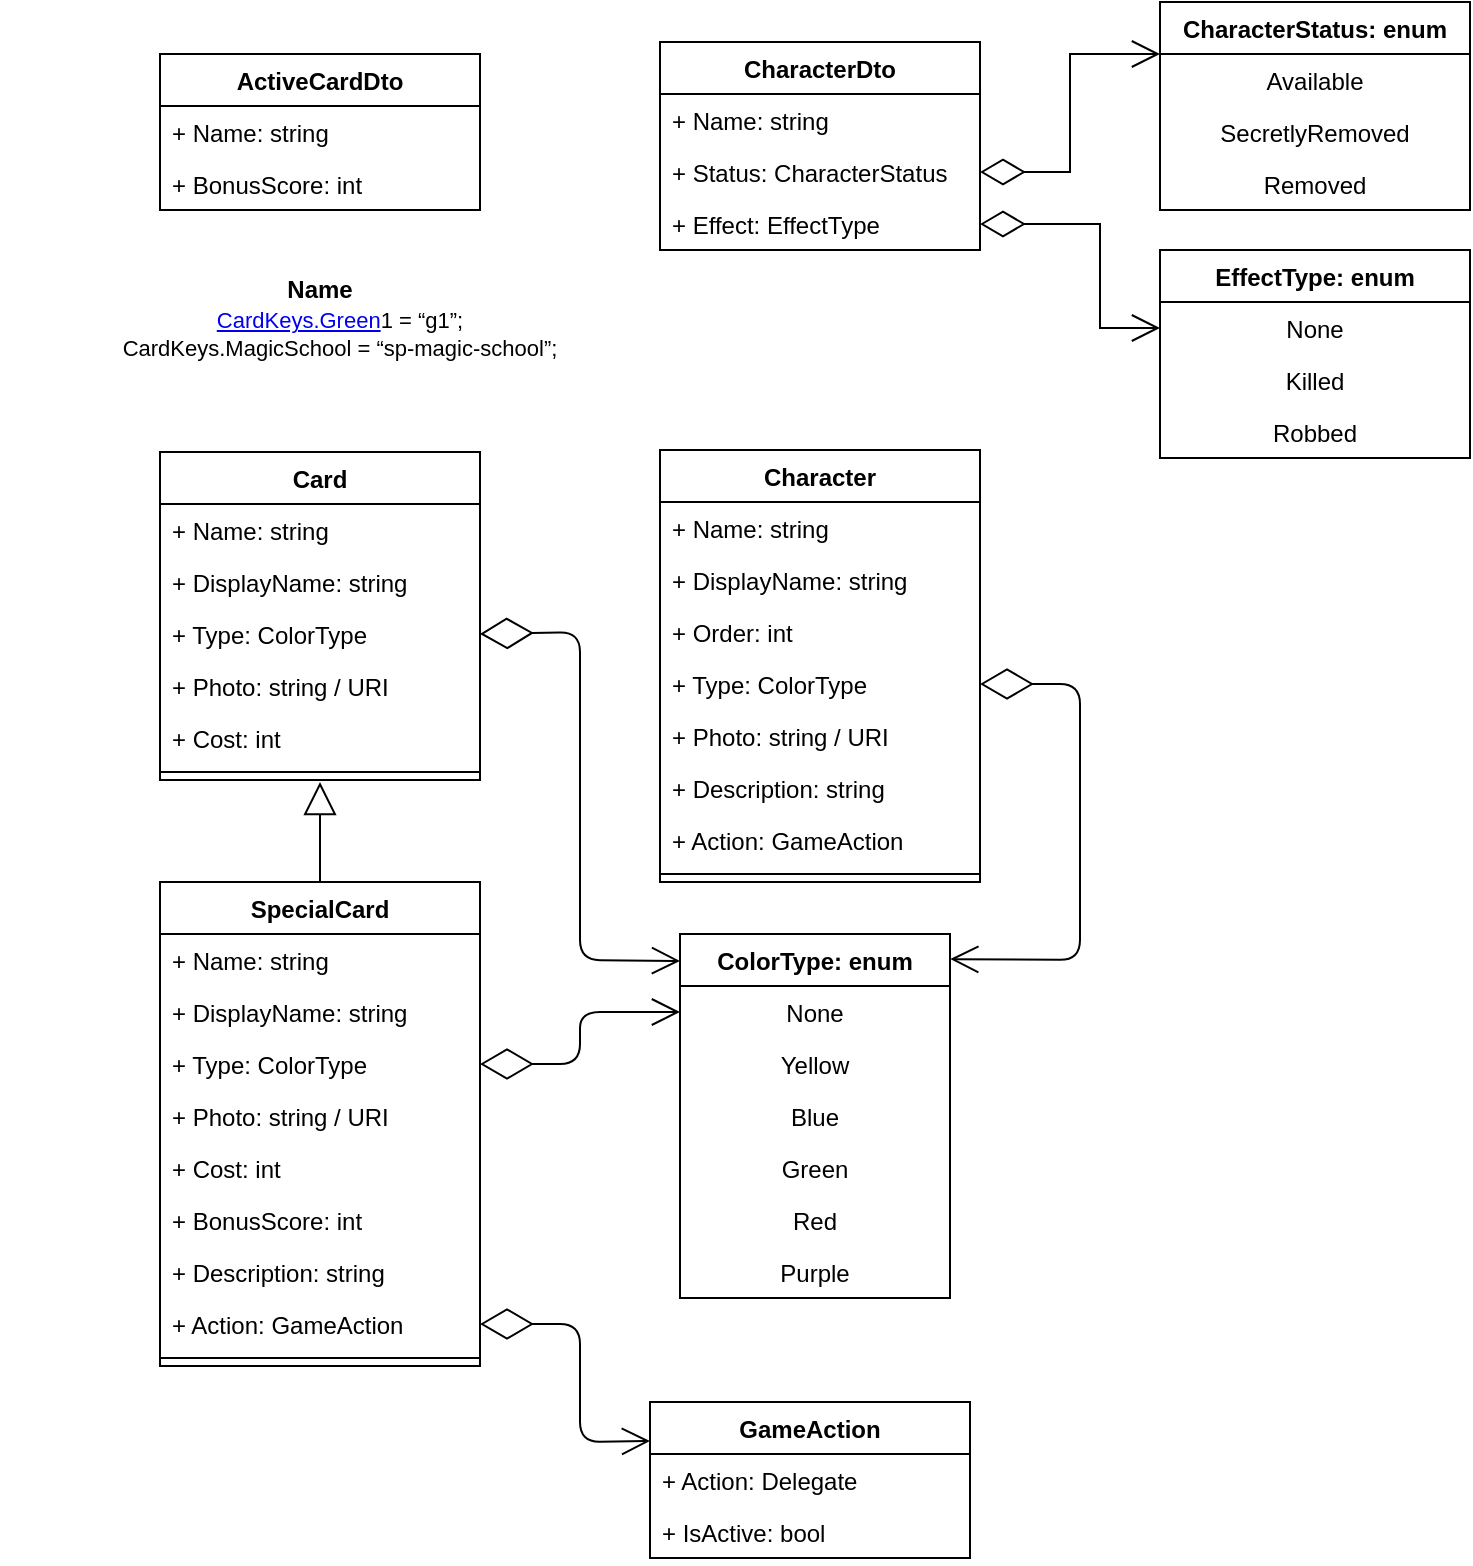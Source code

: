 <mxfile version="15.4.0" type="device"><diagram id="JpxD_rcKWp7z2PnDMBTp" name="Page-1"><mxGraphModel dx="1422" dy="822" grid="1" gridSize="10" guides="1" tooltips="1" connect="1" arrows="1" fold="1" page="1" pageScale="1" pageWidth="850" pageHeight="1100" math="0" shadow="0"><root><mxCell id="0"/><mxCell id="1" parent="0"/><mxCell id="D_Rorvny7IuKERs86Ul9-79" style="edgeStyle=none;curved=1;rounded=0;orthogonalLoop=1;jettySize=auto;html=1;exitX=0.5;exitY=0;exitDx=0;exitDy=0;fontSize=12;endArrow=block;startSize=14;endSize=14;sourcePerimeterSpacing=8;targetPerimeterSpacing=8;endFill=0;" parent="1" source="D_Rorvny7IuKERs86Ul9-70" edge="1"><mxGeometry relative="1" as="geometry"><mxPoint x="180" y="410" as="targetPoint"/></mxGeometry></mxCell><mxCell id="D_Rorvny7IuKERs86Ul9-70" value="SpecialCard" style="swimlane;fontStyle=1;align=center;verticalAlign=top;childLayout=stackLayout;horizontal=1;startSize=26;horizontalStack=0;resizeParent=1;resizeParentMax=0;resizeLast=0;collapsible=1;marginBottom=0;hachureGap=4;pointerEvents=0;" parent="1" vertex="1"><mxGeometry x="100" y="460" width="160" height="242" as="geometry"/></mxCell><mxCell id="qL04WNLX8uc5PbZ2iO6--4" value="+ Name: string" style="text;strokeColor=none;fillColor=none;align=left;verticalAlign=top;spacingLeft=4;spacingRight=4;overflow=hidden;rotatable=0;points=[[0,0.5],[1,0.5]];portConstraint=eastwest;" vertex="1" parent="D_Rorvny7IuKERs86Ul9-70"><mxGeometry y="26" width="160" height="26" as="geometry"/></mxCell><mxCell id="D_Rorvny7IuKERs86Ul9-71" value="+ DisplayName: string" style="text;strokeColor=none;fillColor=none;align=left;verticalAlign=top;spacingLeft=4;spacingRight=4;overflow=hidden;rotatable=0;points=[[0,0.5],[1,0.5]];portConstraint=eastwest;" parent="D_Rorvny7IuKERs86Ul9-70" vertex="1"><mxGeometry y="52" width="160" height="26" as="geometry"/></mxCell><mxCell id="D_Rorvny7IuKERs86Ul9-72" value="+ Type: ColorType" style="text;strokeColor=none;fillColor=none;align=left;verticalAlign=top;spacingLeft=4;spacingRight=4;overflow=hidden;rotatable=0;points=[[0,0.5],[1,0.5]];portConstraint=eastwest;" parent="D_Rorvny7IuKERs86Ul9-70" vertex="1"><mxGeometry y="78" width="160" height="26" as="geometry"/></mxCell><mxCell id="D_Rorvny7IuKERs86Ul9-73" value="+ Photo: string / URI" style="text;strokeColor=none;fillColor=none;align=left;verticalAlign=top;spacingLeft=4;spacingRight=4;overflow=hidden;rotatable=0;points=[[0,0.5],[1,0.5]];portConstraint=eastwest;" parent="D_Rorvny7IuKERs86Ul9-70" vertex="1"><mxGeometry y="104" width="160" height="26" as="geometry"/></mxCell><mxCell id="D_Rorvny7IuKERs86Ul9-74" value="+ Cost: int" style="text;strokeColor=none;fillColor=none;align=left;verticalAlign=top;spacingLeft=4;spacingRight=4;overflow=hidden;rotatable=0;points=[[0,0.5],[1,0.5]];portConstraint=eastwest;" parent="D_Rorvny7IuKERs86Ul9-70" vertex="1"><mxGeometry y="130" width="160" height="26" as="geometry"/></mxCell><mxCell id="D_Rorvny7IuKERs86Ul9-77" value="+ BonusScore: int" style="text;strokeColor=none;fillColor=none;align=left;verticalAlign=top;spacingLeft=4;spacingRight=4;overflow=hidden;rotatable=0;points=[[0,0.5],[1,0.5]];portConstraint=eastwest;" parent="D_Rorvny7IuKERs86Ul9-70" vertex="1"><mxGeometry y="156" width="160" height="26" as="geometry"/></mxCell><mxCell id="D_Rorvny7IuKERs86Ul9-78" value="+ Description: string" style="text;strokeColor=none;fillColor=none;align=left;verticalAlign=top;spacingLeft=4;spacingRight=4;overflow=hidden;rotatable=0;points=[[0,0.5],[1,0.5]];portConstraint=eastwest;" parent="D_Rorvny7IuKERs86Ul9-70" vertex="1"><mxGeometry y="182" width="160" height="26" as="geometry"/></mxCell><mxCell id="D_Rorvny7IuKERs86Ul9-76" value="+ Action: GameAction" style="text;strokeColor=none;fillColor=none;align=left;verticalAlign=top;spacingLeft=4;spacingRight=4;overflow=hidden;rotatable=0;points=[[0,0.5],[1,0.5]];portConstraint=eastwest;" parent="D_Rorvny7IuKERs86Ul9-70" vertex="1"><mxGeometry y="208" width="160" height="26" as="geometry"/></mxCell><mxCell id="D_Rorvny7IuKERs86Ul9-114" value="" style="line;strokeWidth=1;fillColor=none;align=left;verticalAlign=middle;spacingTop=-1;spacingLeft=3;spacingRight=3;rotatable=0;labelPosition=right;points=[];portConstraint=eastwest;hachureGap=4;pointerEvents=0;labelBackgroundColor=none;fontSize=12;html=0;" parent="D_Rorvny7IuKERs86Ul9-70" vertex="1"><mxGeometry y="234" width="160" height="8" as="geometry"/></mxCell><mxCell id="D_Rorvny7IuKERs86Ul9-80" value="Character" style="swimlane;fontStyle=1;align=center;verticalAlign=top;childLayout=stackLayout;horizontal=1;startSize=26;horizontalStack=0;resizeParent=1;resizeParentMax=0;resizeLast=0;collapsible=1;marginBottom=0;hachureGap=4;pointerEvents=0;" parent="1" vertex="1"><mxGeometry x="350" y="244" width="160" height="216" as="geometry"/></mxCell><mxCell id="qL04WNLX8uc5PbZ2iO6--2" value="+ Name: string" style="text;strokeColor=none;fillColor=none;align=left;verticalAlign=top;spacingLeft=4;spacingRight=4;overflow=hidden;rotatable=0;points=[[0,0.5],[1,0.5]];portConstraint=eastwest;" vertex="1" parent="D_Rorvny7IuKERs86Ul9-80"><mxGeometry y="26" width="160" height="26" as="geometry"/></mxCell><mxCell id="D_Rorvny7IuKERs86Ul9-81" value="+ DisplayName: string" style="text;strokeColor=none;fillColor=none;align=left;verticalAlign=top;spacingLeft=4;spacingRight=4;overflow=hidden;rotatable=0;points=[[0,0.5],[1,0.5]];portConstraint=eastwest;" parent="D_Rorvny7IuKERs86Ul9-80" vertex="1"><mxGeometry y="52" width="160" height="26" as="geometry"/></mxCell><mxCell id="D_Rorvny7IuKERs86Ul9-84" value="+ Order: int" style="text;strokeColor=none;fillColor=none;align=left;verticalAlign=top;spacingLeft=4;spacingRight=4;overflow=hidden;rotatable=0;points=[[0,0.5],[1,0.5]];portConstraint=eastwest;" parent="D_Rorvny7IuKERs86Ul9-80" vertex="1"><mxGeometry y="78" width="160" height="26" as="geometry"/></mxCell><mxCell id="D_Rorvny7IuKERs86Ul9-82" value="+ Type: ColorType" style="text;strokeColor=none;fillColor=none;align=left;verticalAlign=top;spacingLeft=4;spacingRight=4;overflow=hidden;rotatable=0;points=[[0,0.5],[1,0.5]];portConstraint=eastwest;" parent="D_Rorvny7IuKERs86Ul9-80" vertex="1"><mxGeometry y="104" width="160" height="26" as="geometry"/></mxCell><mxCell id="D_Rorvny7IuKERs86Ul9-83" value="+ Photo: string / URI" style="text;strokeColor=none;fillColor=none;align=left;verticalAlign=top;spacingLeft=4;spacingRight=4;overflow=hidden;rotatable=0;points=[[0,0.5],[1,0.5]];portConstraint=eastwest;" parent="D_Rorvny7IuKERs86Ul9-80" vertex="1"><mxGeometry y="130" width="160" height="26" as="geometry"/></mxCell><mxCell id="D_Rorvny7IuKERs86Ul9-86" value="+ Description: string" style="text;strokeColor=none;fillColor=none;align=left;verticalAlign=top;spacingLeft=4;spacingRight=4;overflow=hidden;rotatable=0;points=[[0,0.5],[1,0.5]];portConstraint=eastwest;" parent="D_Rorvny7IuKERs86Ul9-80" vertex="1"><mxGeometry y="156" width="160" height="26" as="geometry"/></mxCell><mxCell id="D_Rorvny7IuKERs86Ul9-94" value="+ Action: GameAction" style="text;strokeColor=none;fillColor=none;align=left;verticalAlign=top;spacingLeft=4;spacingRight=4;overflow=hidden;rotatable=0;points=[[0,0.5],[1,0.5]];portConstraint=eastwest;" parent="D_Rorvny7IuKERs86Ul9-80" vertex="1"><mxGeometry y="182" width="160" height="26" as="geometry"/></mxCell><mxCell id="D_Rorvny7IuKERs86Ul9-112" value="" style="line;strokeWidth=1;fillColor=none;align=left;verticalAlign=middle;spacingTop=-1;spacingLeft=3;spacingRight=3;rotatable=0;labelPosition=right;points=[];portConstraint=eastwest;hachureGap=4;pointerEvents=0;labelBackgroundColor=none;fontSize=12;html=0;" parent="D_Rorvny7IuKERs86Ul9-80" vertex="1"><mxGeometry y="208" width="160" height="8" as="geometry"/></mxCell><mxCell id="D_Rorvny7IuKERs86Ul9-99" value="ColorType: enum" style="swimlane;fontStyle=1;align=center;verticalAlign=top;childLayout=stackLayout;horizontal=1;startSize=26;horizontalStack=0;resizeParent=1;resizeParentMax=0;resizeLast=0;collapsible=1;marginBottom=0;hachureGap=4;pointerEvents=0;labelBackgroundColor=none;fontSize=12;fillColor=none;html=0;" parent="1" vertex="1"><mxGeometry x="360" y="486" width="135" height="182" as="geometry"/></mxCell><mxCell id="D_Rorvny7IuKERs86Ul9-103" value="None" style="text;strokeColor=none;fillColor=none;align=center;verticalAlign=top;spacingLeft=4;spacingRight=4;overflow=hidden;rotatable=0;points=[[0,0.5],[1,0.5]];portConstraint=eastwest;hachureGap=4;pointerEvents=0;labelBackgroundColor=none;fontSize=12;html=0;" parent="D_Rorvny7IuKERs86Ul9-99" vertex="1"><mxGeometry y="26" width="135" height="26" as="geometry"/></mxCell><mxCell id="D_Rorvny7IuKERs86Ul9-104" value="Yellow" style="text;strokeColor=none;fillColor=none;align=center;verticalAlign=top;spacingLeft=4;spacingRight=4;overflow=hidden;rotatable=0;points=[[0,0.5],[1,0.5]];portConstraint=eastwest;hachureGap=4;pointerEvents=0;labelBackgroundColor=none;fontSize=12;html=0;" parent="D_Rorvny7IuKERs86Ul9-99" vertex="1"><mxGeometry y="52" width="135" height="26" as="geometry"/></mxCell><mxCell id="D_Rorvny7IuKERs86Ul9-105" value="Blue" style="text;strokeColor=none;fillColor=none;align=center;verticalAlign=top;spacingLeft=4;spacingRight=4;overflow=hidden;rotatable=0;points=[[0,0.5],[1,0.5]];portConstraint=eastwest;hachureGap=4;pointerEvents=0;labelBackgroundColor=none;fontSize=12;html=0;" parent="D_Rorvny7IuKERs86Ul9-99" vertex="1"><mxGeometry y="78" width="135" height="26" as="geometry"/></mxCell><mxCell id="D_Rorvny7IuKERs86Ul9-106" value="Green" style="text;strokeColor=none;fillColor=none;align=center;verticalAlign=top;spacingLeft=4;spacingRight=4;overflow=hidden;rotatable=0;points=[[0,0.5],[1,0.5]];portConstraint=eastwest;hachureGap=4;pointerEvents=0;labelBackgroundColor=none;fontSize=12;html=0;" parent="D_Rorvny7IuKERs86Ul9-99" vertex="1"><mxGeometry y="104" width="135" height="26" as="geometry"/></mxCell><mxCell id="D_Rorvny7IuKERs86Ul9-107" value="Red" style="text;strokeColor=none;fillColor=none;align=center;verticalAlign=top;spacingLeft=4;spacingRight=4;overflow=hidden;rotatable=0;points=[[0,0.5],[1,0.5]];portConstraint=eastwest;hachureGap=4;pointerEvents=0;labelBackgroundColor=none;fontSize=12;html=0;" parent="D_Rorvny7IuKERs86Ul9-99" vertex="1"><mxGeometry y="130" width="135" height="26" as="geometry"/></mxCell><mxCell id="D_Rorvny7IuKERs86Ul9-108" value="Purple" style="text;strokeColor=none;fillColor=none;align=center;verticalAlign=top;spacingLeft=4;spacingRight=4;overflow=hidden;rotatable=0;points=[[0,0.5],[1,0.5]];portConstraint=eastwest;hachureGap=4;pointerEvents=0;labelBackgroundColor=none;fontSize=12;html=0;" parent="D_Rorvny7IuKERs86Ul9-99" vertex="1"><mxGeometry y="156" width="135" height="26" as="geometry"/></mxCell><mxCell id="D_Rorvny7IuKERs86Ul9-109" value="" style="endArrow=open;endFill=0;endSize=12;html=1;sourcePerimeterSpacing=8;targetPerimeterSpacing=8;fontSize=12;exitX=1;exitY=0.5;exitDx=0;exitDy=0;entryX=0;entryY=0.074;entryDx=0;entryDy=0;entryPerimeter=0;startArrow=diamondThin;startFill=0;startSize=24;" parent="1" source="D_Rorvny7IuKERs86Ul9-66" target="D_Rorvny7IuKERs86Ul9-99" edge="1"><mxGeometry width="160" relative="1" as="geometry"><mxPoint x="340" y="510" as="sourcePoint"/><mxPoint x="500" y="510" as="targetPoint"/><Array as="points"><mxPoint x="310" y="335"/><mxPoint x="310" y="499"/></Array></mxGeometry></mxCell><mxCell id="D_Rorvny7IuKERs86Ul9-110" value="" style="endArrow=open;endFill=0;endSize=12;html=1;sourcePerimeterSpacing=8;targetPerimeterSpacing=8;fontSize=12;exitX=1;exitY=0.5;exitDx=0;exitDy=0;entryX=0;entryY=0.5;entryDx=0;entryDy=0;startArrow=diamondThin;startFill=0;startSize=24;" parent="1" source="D_Rorvny7IuKERs86Ul9-72" target="D_Rorvny7IuKERs86Ul9-103" edge="1"><mxGeometry width="160" relative="1" as="geometry"><mxPoint x="270" y="355" as="sourcePoint"/><mxPoint x="370" y="509.468" as="targetPoint"/><Array as="points"><mxPoint x="310" y="551"/><mxPoint x="310" y="525"/></Array></mxGeometry></mxCell><mxCell id="D_Rorvny7IuKERs86Ul9-111" value="" style="endArrow=open;endFill=0;endSize=12;html=1;sourcePerimeterSpacing=8;targetPerimeterSpacing=8;fontSize=12;exitX=1;exitY=0.5;exitDx=0;exitDy=0;entryX=1.001;entryY=0.069;entryDx=0;entryDy=0;startArrow=diamondThin;startFill=0;startSize=24;entryPerimeter=0;" parent="1" source="D_Rorvny7IuKERs86Ul9-82" target="D_Rorvny7IuKERs86Ul9-99" edge="1"><mxGeometry width="160" relative="1" as="geometry"><mxPoint x="270" y="535" as="sourcePoint"/><mxPoint x="370" y="535" as="targetPoint"/><Array as="points"><mxPoint x="560" y="361"/><mxPoint x="560" y="499"/></Array></mxGeometry></mxCell><mxCell id="D_Rorvny7IuKERs86Ul9-20" value="Card" style="swimlane;fontStyle=1;align=center;verticalAlign=top;childLayout=stackLayout;horizontal=1;startSize=26;horizontalStack=0;resizeParent=1;resizeParentMax=0;resizeLast=0;collapsible=1;marginBottom=0;hachureGap=4;pointerEvents=0;" parent="1" vertex="1"><mxGeometry x="100" y="245" width="160" height="164" as="geometry"/></mxCell><mxCell id="qL04WNLX8uc5PbZ2iO6--1" value="+ Name: string" style="text;strokeColor=none;fillColor=none;align=left;verticalAlign=top;spacingLeft=4;spacingRight=4;overflow=hidden;rotatable=0;points=[[0,0.5],[1,0.5]];portConstraint=eastwest;" vertex="1" parent="D_Rorvny7IuKERs86Ul9-20"><mxGeometry y="26" width="160" height="26" as="geometry"/></mxCell><mxCell id="D_Rorvny7IuKERs86Ul9-21" value="+ DisplayName: string" style="text;strokeColor=none;fillColor=none;align=left;verticalAlign=top;spacingLeft=4;spacingRight=4;overflow=hidden;rotatable=0;points=[[0,0.5],[1,0.5]];portConstraint=eastwest;" parent="D_Rorvny7IuKERs86Ul9-20" vertex="1"><mxGeometry y="52" width="160" height="26" as="geometry"/></mxCell><mxCell id="D_Rorvny7IuKERs86Ul9-66" value="+ Type: ColorType" style="text;strokeColor=none;fillColor=none;align=left;verticalAlign=top;spacingLeft=4;spacingRight=4;overflow=hidden;rotatable=0;points=[[0,0.5],[1,0.5]];portConstraint=eastwest;" parent="D_Rorvny7IuKERs86Ul9-20" vertex="1"><mxGeometry y="78" width="160" height="26" as="geometry"/></mxCell><mxCell id="D_Rorvny7IuKERs86Ul9-67" value="+ Photo: string / URI" style="text;strokeColor=none;fillColor=none;align=left;verticalAlign=top;spacingLeft=4;spacingRight=4;overflow=hidden;rotatable=0;points=[[0,0.5],[1,0.5]];portConstraint=eastwest;" parent="D_Rorvny7IuKERs86Ul9-20" vertex="1"><mxGeometry y="104" width="160" height="26" as="geometry"/></mxCell><mxCell id="D_Rorvny7IuKERs86Ul9-68" value="+ Cost: int" style="text;strokeColor=none;fillColor=none;align=left;verticalAlign=top;spacingLeft=4;spacingRight=4;overflow=hidden;rotatable=0;points=[[0,0.5],[1,0.5]];portConstraint=eastwest;" parent="D_Rorvny7IuKERs86Ul9-20" vertex="1"><mxGeometry y="130" width="160" height="26" as="geometry"/></mxCell><mxCell id="D_Rorvny7IuKERs86Ul9-113" value="" style="line;strokeWidth=1;fillColor=none;align=left;verticalAlign=middle;spacingTop=-1;spacingLeft=3;spacingRight=3;rotatable=0;labelPosition=right;points=[];portConstraint=eastwest;hachureGap=4;pointerEvents=0;labelBackgroundColor=none;fontSize=12;html=0;" parent="D_Rorvny7IuKERs86Ul9-20" vertex="1"><mxGeometry y="156" width="160" height="8" as="geometry"/></mxCell><mxCell id="D_Rorvny7IuKERs86Ul9-19" value="&#10;&#10;&lt;a class=&quot;anchor-url&quot; href=&quot;https://cardkeys.green/&quot; target=&quot;_blank&quot; style=&quot;box-sizing: inherit ; text-decoration: underline ; font-size: 11px ; font-style: normal ; font-weight: 400 ; letter-spacing: normal ; text-indent: 0px ; text-transform: none ; word-spacing: 0px&quot;&gt;CardKeys.Green&lt;/a&gt;&lt;span style=&quot;font-size: 11px ; font-style: normal ; font-weight: 400 ; letter-spacing: normal ; text-indent: 0px ; text-transform: none ; word-spacing: 0px ; display: inline ; float: none&quot;&gt;1 = “g1”;&#10;CardKeys.MagicSchool = “sp-magic-school”;&lt;/span&gt;&#10;&#10;" style="text;html=1;strokeColor=none;fillColor=none;align=center;verticalAlign=middle;whiteSpace=wrap;rounded=0;hachureGap=4;pointerEvents=0;fontSize=11;fontColor=#000000;labelBackgroundColor=none;" parent="1" vertex="1"><mxGeometry x="20" y="176" width="340" height="20" as="geometry"/></mxCell><mxCell id="D_Rorvny7IuKERs86Ul9-2" value="Name" style="text;strokeColor=none;fillColor=none;align=center;verticalAlign=top;spacingLeft=4;spacingRight=4;overflow=hidden;rotatable=0;points=[[0,0.5],[1,0.5]];portConstraint=eastwest;fontStyle=1" parent="1" vertex="1"><mxGeometry x="110" y="150" width="140" height="26" as="geometry"/></mxCell><mxCell id="qL04WNLX8uc5PbZ2iO6--6" value="GameAction" style="swimlane;fontStyle=1;align=center;verticalAlign=top;childLayout=stackLayout;horizontal=1;startSize=26;horizontalStack=0;resizeParent=1;resizeParentMax=0;resizeLast=0;collapsible=1;marginBottom=0;" vertex="1" parent="1"><mxGeometry x="345" y="720" width="160" height="78" as="geometry"/></mxCell><mxCell id="qL04WNLX8uc5PbZ2iO6--7" value="+ Action: Delegate" style="text;strokeColor=none;fillColor=none;align=left;verticalAlign=top;spacingLeft=4;spacingRight=4;overflow=hidden;rotatable=0;points=[[0,0.5],[1,0.5]];portConstraint=eastwest;" vertex="1" parent="qL04WNLX8uc5PbZ2iO6--6"><mxGeometry y="26" width="160" height="26" as="geometry"/></mxCell><mxCell id="qL04WNLX8uc5PbZ2iO6--10" value="+ IsActive: bool" style="text;strokeColor=none;fillColor=none;align=left;verticalAlign=top;spacingLeft=4;spacingRight=4;overflow=hidden;rotatable=0;points=[[0,0.5],[1,0.5]];portConstraint=eastwest;" vertex="1" parent="qL04WNLX8uc5PbZ2iO6--6"><mxGeometry y="52" width="160" height="26" as="geometry"/></mxCell><mxCell id="qL04WNLX8uc5PbZ2iO6--11" value="" style="endArrow=open;endFill=0;endSize=12;html=1;sourcePerimeterSpacing=8;targetPerimeterSpacing=8;fontSize=12;exitX=1;exitY=0.5;exitDx=0;exitDy=0;entryX=0;entryY=0.25;entryDx=0;entryDy=0;startArrow=diamondThin;startFill=0;startSize=24;" edge="1" parent="1" source="D_Rorvny7IuKERs86Ul9-76" target="qL04WNLX8uc5PbZ2iO6--6"><mxGeometry width="160" relative="1" as="geometry"><mxPoint x="260" y="676" as="sourcePoint"/><mxPoint x="360" y="650.0" as="targetPoint"/><Array as="points"><mxPoint x="310" y="681"/><mxPoint x="310" y="740"/></Array></mxGeometry></mxCell><mxCell id="qL04WNLX8uc5PbZ2iO6--12" value="ActiveCardDto" style="swimlane;fontStyle=1;align=center;verticalAlign=top;childLayout=stackLayout;horizontal=1;startSize=26;horizontalStack=0;resizeParent=1;resizeParentMax=0;resizeLast=0;collapsible=1;marginBottom=0;" vertex="1" parent="1"><mxGeometry x="100" y="46" width="160" height="78" as="geometry"/></mxCell><mxCell id="qL04WNLX8uc5PbZ2iO6--13" value="+ Name: string" style="text;strokeColor=none;fillColor=none;align=left;verticalAlign=top;spacingLeft=4;spacingRight=4;overflow=hidden;rotatable=0;points=[[0,0.5],[1,0.5]];portConstraint=eastwest;" vertex="1" parent="qL04WNLX8uc5PbZ2iO6--12"><mxGeometry y="26" width="160" height="26" as="geometry"/></mxCell><mxCell id="qL04WNLX8uc5PbZ2iO6--19" value="+ BonusScore: int" style="text;strokeColor=none;fillColor=none;align=left;verticalAlign=top;spacingLeft=4;spacingRight=4;overflow=hidden;rotatable=0;points=[[0,0.5],[1,0.5]];portConstraint=eastwest;" vertex="1" parent="qL04WNLX8uc5PbZ2iO6--12"><mxGeometry y="52" width="160" height="26" as="geometry"/></mxCell><mxCell id="qL04WNLX8uc5PbZ2iO6--20" value="CharacterDto" style="swimlane;fontStyle=1;align=center;verticalAlign=top;childLayout=stackLayout;horizontal=1;startSize=26;horizontalStack=0;resizeParent=1;resizeParentMax=0;resizeLast=0;collapsible=1;marginBottom=0;" vertex="1" parent="1"><mxGeometry x="350" y="40" width="160" height="104" as="geometry"/></mxCell><mxCell id="qL04WNLX8uc5PbZ2iO6--21" value="+ Name: string" style="text;strokeColor=none;fillColor=none;align=left;verticalAlign=top;spacingLeft=4;spacingRight=4;overflow=hidden;rotatable=0;points=[[0,0.5],[1,0.5]];portConstraint=eastwest;" vertex="1" parent="qL04WNLX8uc5PbZ2iO6--20"><mxGeometry y="26" width="160" height="26" as="geometry"/></mxCell><mxCell id="qL04WNLX8uc5PbZ2iO6--22" value="+ Status: CharacterStatus" style="text;strokeColor=none;fillColor=none;align=left;verticalAlign=top;spacingLeft=4;spacingRight=4;overflow=hidden;rotatable=0;points=[[0,0.5],[1,0.5]];portConstraint=eastwest;" vertex="1" parent="qL04WNLX8uc5PbZ2iO6--20"><mxGeometry y="52" width="160" height="26" as="geometry"/></mxCell><mxCell id="qL04WNLX8uc5PbZ2iO6--31" value="+ Effect: EffectType" style="text;strokeColor=none;fillColor=none;align=left;verticalAlign=top;spacingLeft=4;spacingRight=4;overflow=hidden;rotatable=0;points=[[0,0.5],[1,0.5]];portConstraint=eastwest;" vertex="1" parent="qL04WNLX8uc5PbZ2iO6--20"><mxGeometry y="78" width="160" height="26" as="geometry"/></mxCell><mxCell id="qL04WNLX8uc5PbZ2iO6--23" value="CharacterStatus: enum" style="swimlane;fontStyle=1;align=center;verticalAlign=top;childLayout=stackLayout;horizontal=1;startSize=26;horizontalStack=0;resizeParent=1;resizeParentMax=0;resizeLast=0;collapsible=1;marginBottom=0;hachureGap=4;pointerEvents=0;labelBackgroundColor=none;fontSize=12;fillColor=none;html=0;" vertex="1" parent="1"><mxGeometry x="600" y="20" width="155" height="104" as="geometry"/></mxCell><mxCell id="qL04WNLX8uc5PbZ2iO6--24" value="Available" style="text;strokeColor=none;fillColor=none;align=center;verticalAlign=top;spacingLeft=4;spacingRight=4;overflow=hidden;rotatable=0;points=[[0,0.5],[1,0.5]];portConstraint=eastwest;hachureGap=4;pointerEvents=0;labelBackgroundColor=none;fontSize=12;html=0;" vertex="1" parent="qL04WNLX8uc5PbZ2iO6--23"><mxGeometry y="26" width="155" height="26" as="geometry"/></mxCell><mxCell id="qL04WNLX8uc5PbZ2iO6--25" value="SecretlyRemoved" style="text;strokeColor=none;fillColor=none;align=center;verticalAlign=top;spacingLeft=4;spacingRight=4;overflow=hidden;rotatable=0;points=[[0,0.5],[1,0.5]];portConstraint=eastwest;hachureGap=4;pointerEvents=0;labelBackgroundColor=none;fontSize=12;html=0;" vertex="1" parent="qL04WNLX8uc5PbZ2iO6--23"><mxGeometry y="52" width="155" height="26" as="geometry"/></mxCell><mxCell id="qL04WNLX8uc5PbZ2iO6--27" value="Removed" style="text;strokeColor=none;fillColor=none;align=center;verticalAlign=top;spacingLeft=4;spacingRight=4;overflow=hidden;rotatable=0;points=[[0,0.5],[1,0.5]];portConstraint=eastwest;hachureGap=4;pointerEvents=0;labelBackgroundColor=none;fontSize=12;html=0;" vertex="1" parent="qL04WNLX8uc5PbZ2iO6--23"><mxGeometry y="78" width="155" height="26" as="geometry"/></mxCell><mxCell id="qL04WNLX8uc5PbZ2iO6--30" style="edgeStyle=orthogonalEdgeStyle;rounded=0;orthogonalLoop=1;jettySize=auto;html=1;exitX=1;exitY=0.5;exitDx=0;exitDy=0;entryX=0;entryY=0.25;entryDx=0;entryDy=0;startArrow=diamondThin;startFill=0;endSize=12;startSize=20;endArrow=open;endFill=0;" edge="1" parent="1" source="qL04WNLX8uc5PbZ2iO6--22" target="qL04WNLX8uc5PbZ2iO6--23"><mxGeometry relative="1" as="geometry"/></mxCell><mxCell id="qL04WNLX8uc5PbZ2iO6--32" value="EffectType: enum" style="swimlane;fontStyle=1;align=center;verticalAlign=top;childLayout=stackLayout;horizontal=1;startSize=26;horizontalStack=0;resizeParent=1;resizeParentMax=0;resizeLast=0;collapsible=1;marginBottom=0;hachureGap=4;pointerEvents=0;labelBackgroundColor=none;fontSize=12;fillColor=none;html=0;" vertex="1" parent="1"><mxGeometry x="600" y="144" width="155" height="104" as="geometry"/></mxCell><mxCell id="qL04WNLX8uc5PbZ2iO6--33" value="None" style="text;strokeColor=none;fillColor=none;align=center;verticalAlign=top;spacingLeft=4;spacingRight=4;overflow=hidden;rotatable=0;points=[[0,0.5],[1,0.5]];portConstraint=eastwest;hachureGap=4;pointerEvents=0;labelBackgroundColor=none;fontSize=12;html=0;" vertex="1" parent="qL04WNLX8uc5PbZ2iO6--32"><mxGeometry y="26" width="155" height="26" as="geometry"/></mxCell><mxCell id="qL04WNLX8uc5PbZ2iO6--34" value="Killed" style="text;strokeColor=none;fillColor=none;align=center;verticalAlign=top;spacingLeft=4;spacingRight=4;overflow=hidden;rotatable=0;points=[[0,0.5],[1,0.5]];portConstraint=eastwest;hachureGap=4;pointerEvents=0;labelBackgroundColor=none;fontSize=12;html=0;" vertex="1" parent="qL04WNLX8uc5PbZ2iO6--32"><mxGeometry y="52" width="155" height="26" as="geometry"/></mxCell><mxCell id="qL04WNLX8uc5PbZ2iO6--35" value="Robbed" style="text;strokeColor=none;fillColor=none;align=center;verticalAlign=top;spacingLeft=4;spacingRight=4;overflow=hidden;rotatable=0;points=[[0,0.5],[1,0.5]];portConstraint=eastwest;hachureGap=4;pointerEvents=0;labelBackgroundColor=none;fontSize=12;html=0;" vertex="1" parent="qL04WNLX8uc5PbZ2iO6--32"><mxGeometry y="78" width="155" height="26" as="geometry"/></mxCell><mxCell id="qL04WNLX8uc5PbZ2iO6--36" style="edgeStyle=orthogonalEdgeStyle;rounded=0;orthogonalLoop=1;jettySize=auto;html=1;exitX=1;exitY=0.5;exitDx=0;exitDy=0;startArrow=diamondThin;startFill=0;endSize=12;startSize=20;endArrow=open;endFill=0;" edge="1" parent="1" source="qL04WNLX8uc5PbZ2iO6--31" target="qL04WNLX8uc5PbZ2iO6--33"><mxGeometry relative="1" as="geometry"><mxPoint x="530" y="129" as="sourcePoint"/><mxPoint x="600" y="70.0" as="targetPoint"/><Array as="points"><mxPoint x="570" y="131"/><mxPoint x="570" y="183"/></Array></mxGeometry></mxCell></root></mxGraphModel></diagram></mxfile>